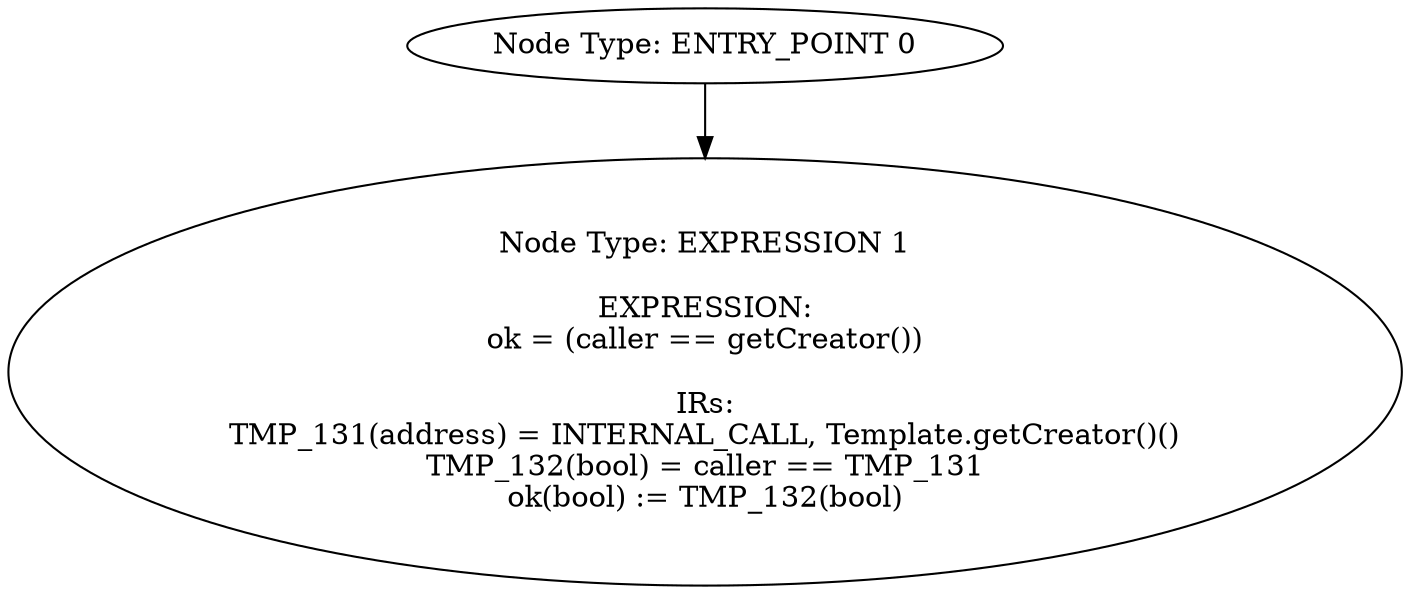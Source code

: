digraph{
0[label="Node Type: ENTRY_POINT 0
"];
0->1;
1[label="Node Type: EXPRESSION 1

EXPRESSION:
ok = (caller == getCreator())

IRs:
TMP_131(address) = INTERNAL_CALL, Template.getCreator()()
TMP_132(bool) = caller == TMP_131
ok(bool) := TMP_132(bool)"];
}
